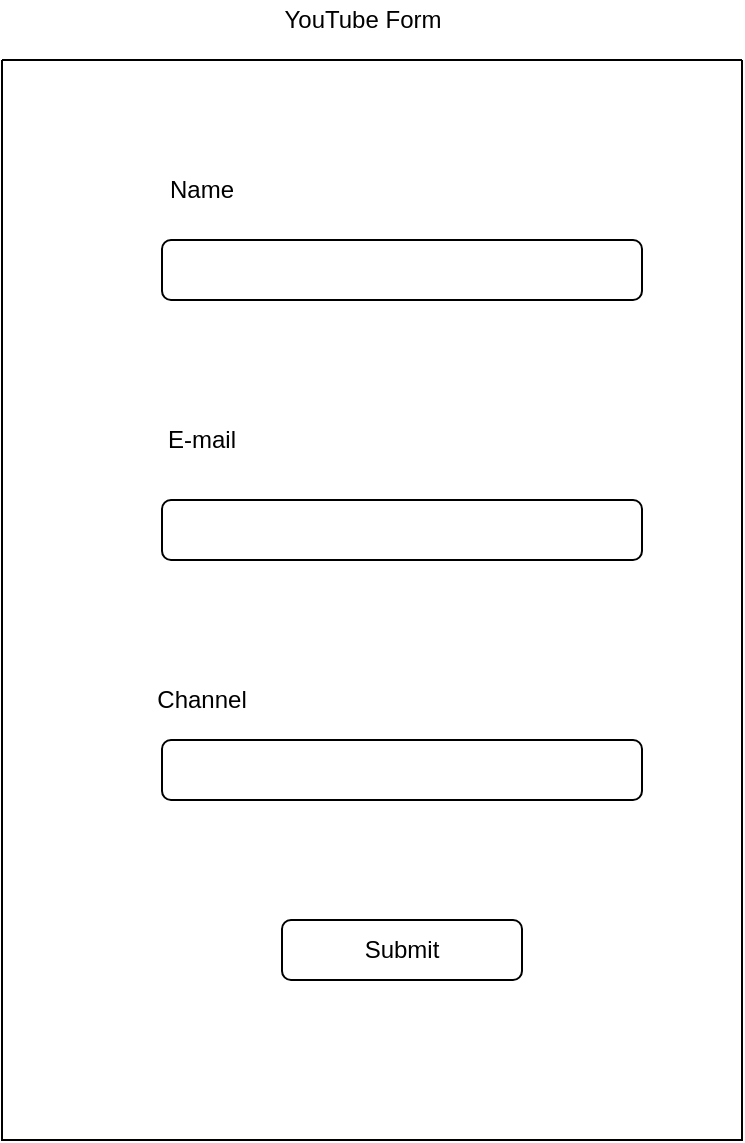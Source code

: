 <mxfile version="14.6.13" type="github">
  <diagram id="AaXn-4QMoDRZ1v7lDj-q" name="Page-1">
    <mxGraphModel dx="1406" dy="702" grid="1" gridSize="10" guides="1" tooltips="1" connect="1" arrows="1" fold="1" page="1" pageScale="1" pageWidth="850" pageHeight="1100" math="0" shadow="0">
      <root>
        <mxCell id="0" />
        <mxCell id="1" parent="0" />
        <mxCell id="D15wmb3ibbTLoDOedshr-2" value="" style="swimlane;startSize=0;" vertex="1" parent="1">
          <mxGeometry x="310" y="70" width="370" height="540" as="geometry" />
        </mxCell>
        <mxCell id="D15wmb3ibbTLoDOedshr-6" value="E-mail" style="text;html=1;strokeColor=none;fillColor=none;align=center;verticalAlign=middle;whiteSpace=wrap;rounded=0;" vertex="1" parent="D15wmb3ibbTLoDOedshr-2">
          <mxGeometry x="80" y="180" width="40" height="20" as="geometry" />
        </mxCell>
        <mxCell id="D15wmb3ibbTLoDOedshr-5" value="Name" style="text;html=1;strokeColor=none;fillColor=none;align=center;verticalAlign=middle;whiteSpace=wrap;rounded=0;" vertex="1" parent="D15wmb3ibbTLoDOedshr-2">
          <mxGeometry x="40" y="40" width="120" height="50" as="geometry" />
        </mxCell>
        <mxCell id="D15wmb3ibbTLoDOedshr-7" value="Channel" style="text;html=1;strokeColor=none;fillColor=none;align=center;verticalAlign=middle;whiteSpace=wrap;rounded=0;" vertex="1" parent="D15wmb3ibbTLoDOedshr-2">
          <mxGeometry x="80" y="310" width="40" height="20" as="geometry" />
        </mxCell>
        <mxCell id="D15wmb3ibbTLoDOedshr-11" value="Submit" style="rounded=1;whiteSpace=wrap;html=1;" vertex="1" parent="D15wmb3ibbTLoDOedshr-2">
          <mxGeometry x="140" y="430" width="120" height="30" as="geometry" />
        </mxCell>
        <mxCell id="D15wmb3ibbTLoDOedshr-13" value="" style="rounded=1;whiteSpace=wrap;html=1;" vertex="1" parent="D15wmb3ibbTLoDOedshr-2">
          <mxGeometry x="80" y="90" width="240" height="30" as="geometry" />
        </mxCell>
        <mxCell id="D15wmb3ibbTLoDOedshr-14" value="" style="rounded=1;whiteSpace=wrap;html=1;" vertex="1" parent="D15wmb3ibbTLoDOedshr-2">
          <mxGeometry x="80" y="220" width="240" height="30" as="geometry" />
        </mxCell>
        <mxCell id="D15wmb3ibbTLoDOedshr-15" value="" style="rounded=1;whiteSpace=wrap;html=1;" vertex="1" parent="D15wmb3ibbTLoDOedshr-2">
          <mxGeometry x="80" y="340" width="240" height="30" as="geometry" />
        </mxCell>
        <mxCell id="D15wmb3ibbTLoDOedshr-12" value="YouTube Form" style="text;html=1;align=center;verticalAlign=middle;resizable=0;points=[];autosize=1;strokeColor=none;" vertex="1" parent="1">
          <mxGeometry x="445" y="40" width="90" height="20" as="geometry" />
        </mxCell>
      </root>
    </mxGraphModel>
  </diagram>
</mxfile>
